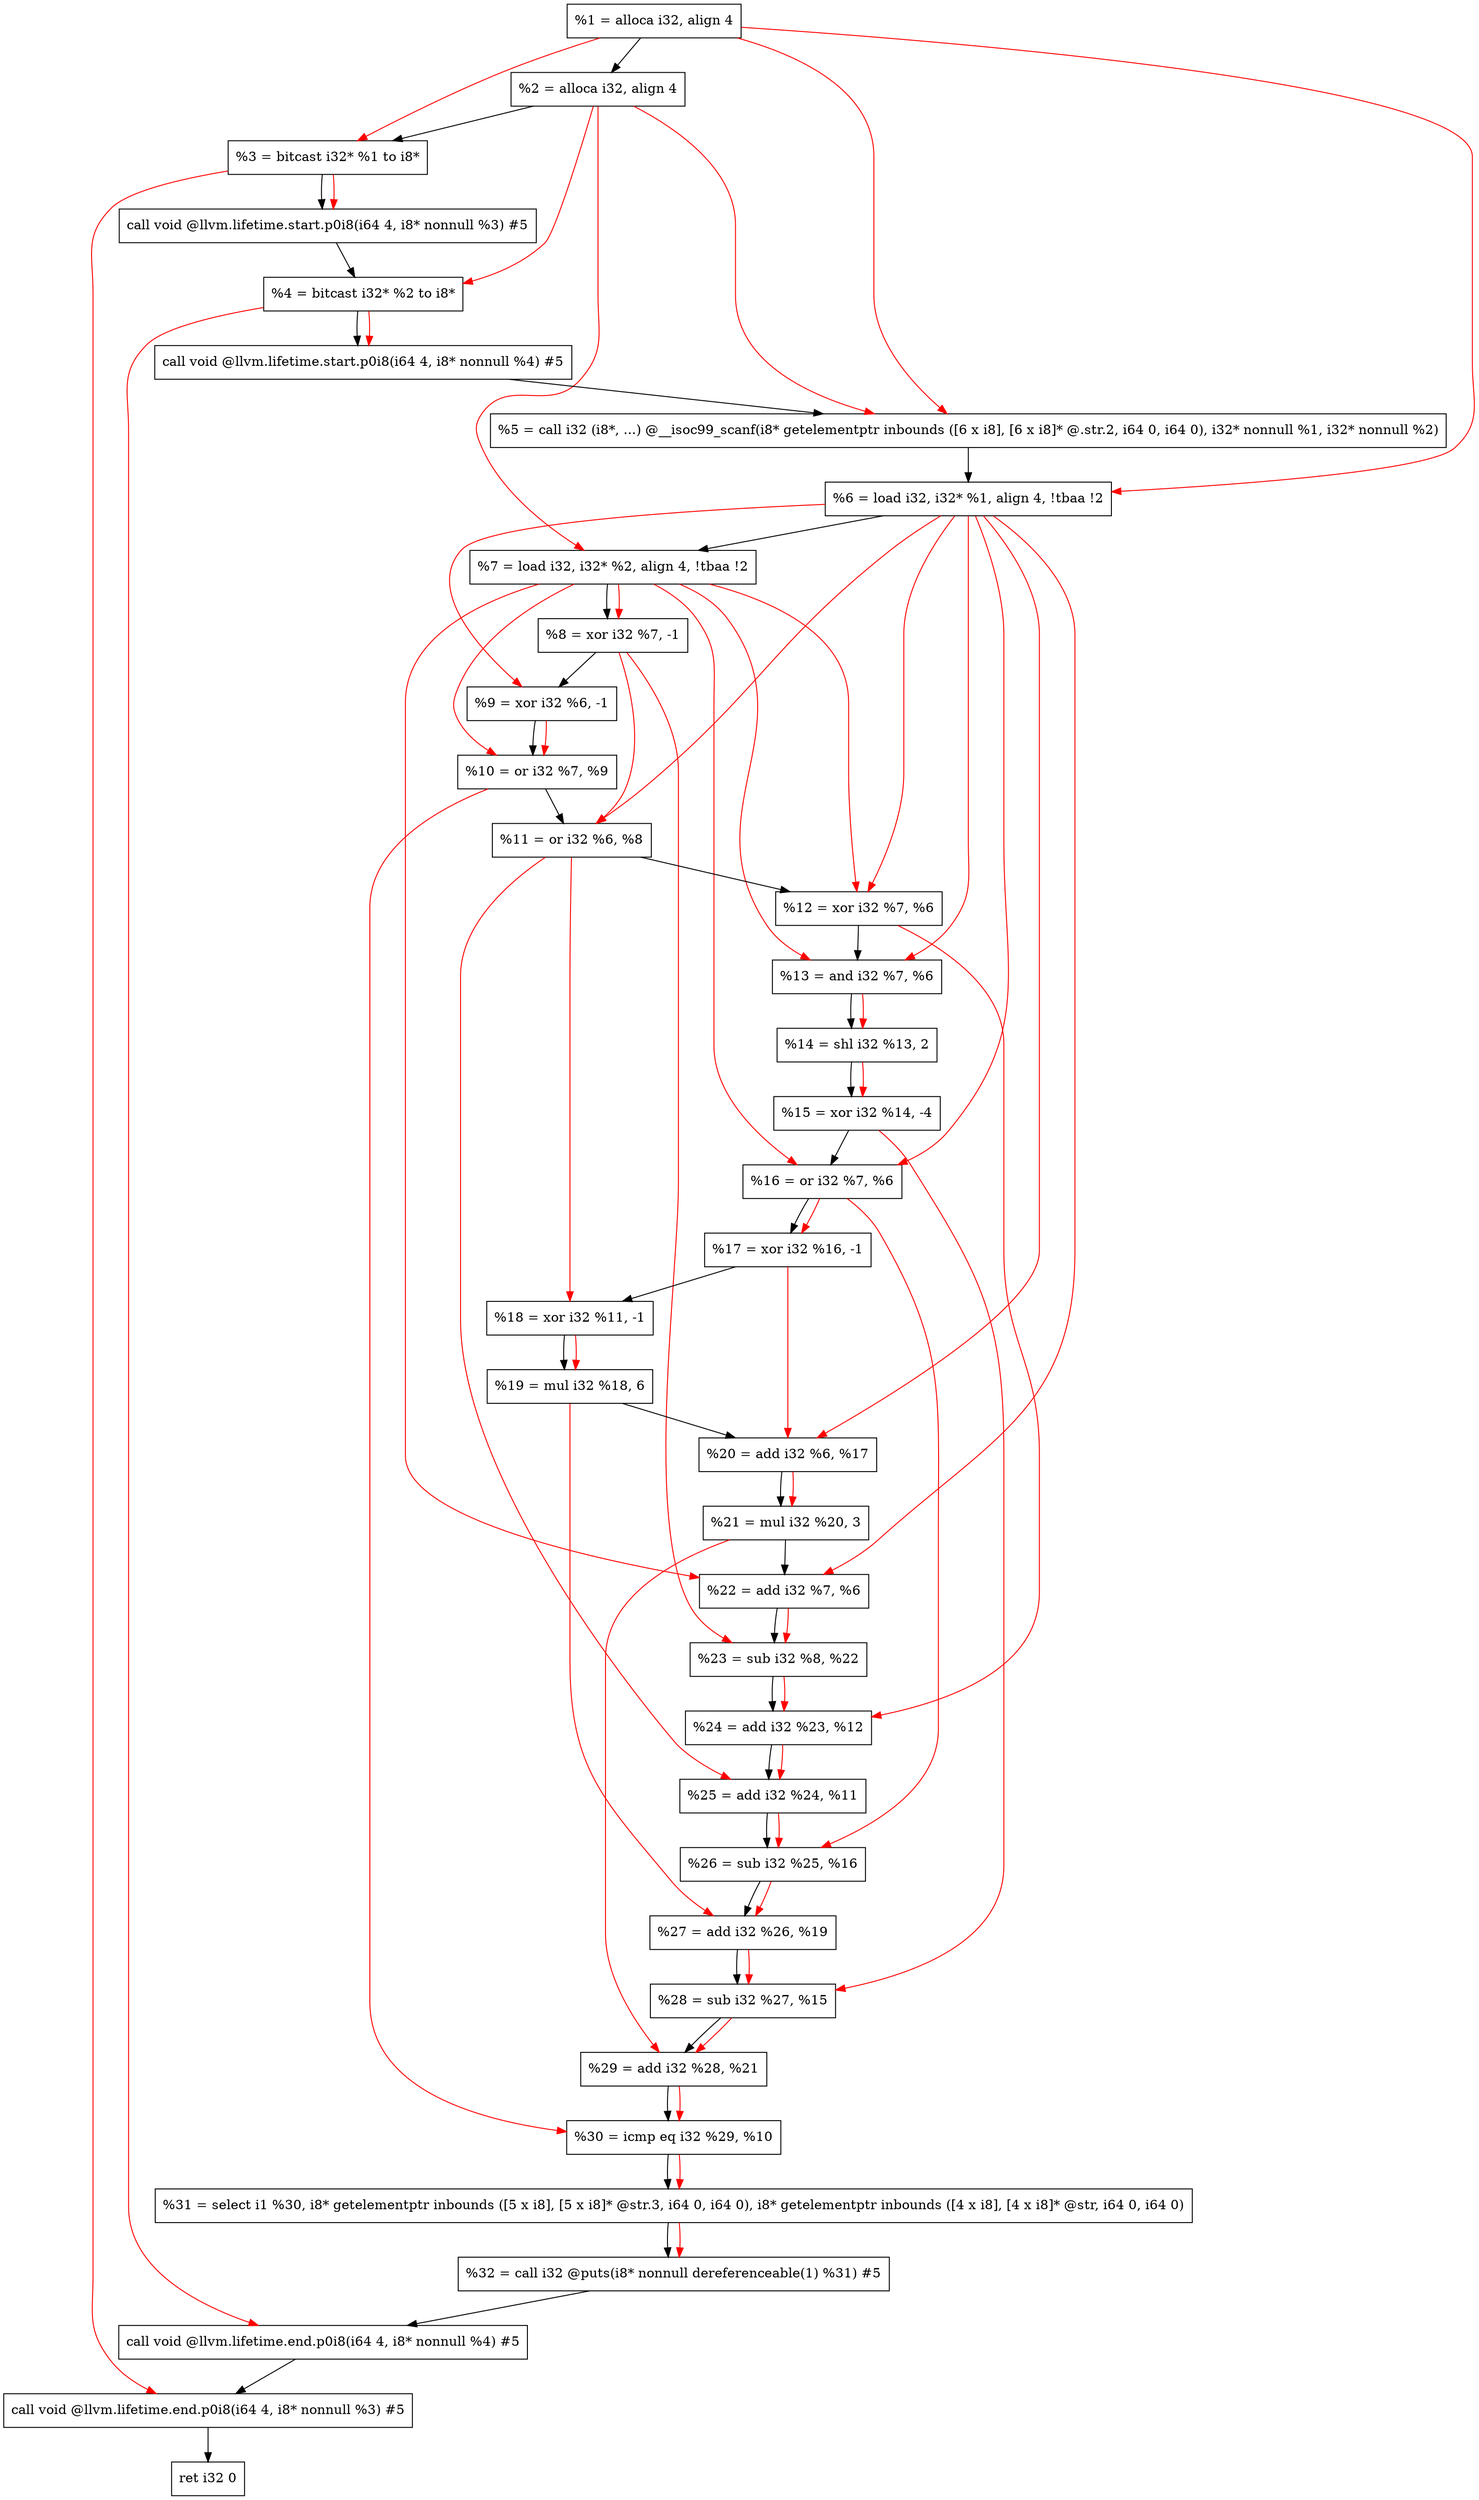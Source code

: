 digraph "DFG for'main' function" {
	Node0x65bc88[shape=record, label="  %1 = alloca i32, align 4"];
	Node0x65bd38[shape=record, label="  %2 = alloca i32, align 4"];
	Node0x65bdc8[shape=record, label="  %3 = bitcast i32* %1 to i8*"];
	Node0x65c228[shape=record, label="  call void @llvm.lifetime.start.p0i8(i64 4, i8* nonnull %3) #5"];
	Node0x65c308[shape=record, label="  %4 = bitcast i32* %2 to i8*"];
	Node0x65c428[shape=record, label="  call void @llvm.lifetime.start.p0i8(i64 4, i8* nonnull %4) #5"];
	Node0x65c660[shape=record, label="  %5 = call i32 (i8*, ...) @__isoc99_scanf(i8* getelementptr inbounds ([6 x i8], [6 x i8]* @.str.2, i64 0, i64 0), i32* nonnull %1, i32* nonnull %2)"];
	Node0x65c718[shape=record, label="  %6 = load i32, i32* %1, align 4, !tbaa !2"];
	Node0x65d688[shape=record, label="  %7 = load i32, i32* %2, align 4, !tbaa !2"];
	Node0x65dd10[shape=record, label="  %8 = xor i32 %7, -1"];
	Node0x65dd80[shape=record, label="  %9 = xor i32 %6, -1"];
	Node0x65ddf0[shape=record, label="  %10 = or i32 %7, %9"];
	Node0x65de60[shape=record, label="  %11 = or i32 %6, %8"];
	Node0x65ded0[shape=record, label="  %12 = xor i32 %7, %6"];
	Node0x65df40[shape=record, label="  %13 = and i32 %7, %6"];
	Node0x65dfb0[shape=record, label="  %14 = shl i32 %13, 2"];
	Node0x65e020[shape=record, label="  %15 = xor i32 %14, -4"];
	Node0x65e090[shape=record, label="  %16 = or i32 %7, %6"];
	Node0x65e100[shape=record, label="  %17 = xor i32 %16, -1"];
	Node0x65e170[shape=record, label="  %18 = xor i32 %11, -1"];
	Node0x65e1e0[shape=record, label="  %19 = mul i32 %18, 6"];
	Node0x65e250[shape=record, label="  %20 = add i32 %6, %17"];
	Node0x65e2c0[shape=record, label="  %21 = mul i32 %20, 3"];
	Node0x65e330[shape=record, label="  %22 = add i32 %7, %6"];
	Node0x65e3a0[shape=record, label="  %23 = sub i32 %8, %22"];
	Node0x65e410[shape=record, label="  %24 = add i32 %23, %12"];
	Node0x65e480[shape=record, label="  %25 = add i32 %24, %11"];
	Node0x65e4f0[shape=record, label="  %26 = sub i32 %25, %16"];
	Node0x65e560[shape=record, label="  %27 = add i32 %26, %19"];
	Node0x65e5d0[shape=record, label="  %28 = sub i32 %27, %15"];
	Node0x65e640[shape=record, label="  %29 = add i32 %28, %21"];
	Node0x65e6b0[shape=record, label="  %30 = icmp eq i32 %29, %10"];
	Node0x5fc9d8[shape=record, label="  %31 = select i1 %30, i8* getelementptr inbounds ([5 x i8], [5 x i8]* @str.3, i64 0, i64 0), i8* getelementptr inbounds ([4 x i8], [4 x i8]* @str, i64 0, i64 0)"];
	Node0x65e740[shape=record, label="  %32 = call i32 @puts(i8* nonnull dereferenceable(1) %31) #5"];
	Node0x65eba8[shape=record, label="  call void @llvm.lifetime.end.p0i8(i64 4, i8* nonnull %4) #5"];
	Node0x65ed08[shape=record, label="  call void @llvm.lifetime.end.p0i8(i64 4, i8* nonnull %3) #5"];
	Node0x65edc8[shape=record, label="  ret i32 0"];
	Node0x65bc88 -> Node0x65bd38;
	Node0x65bd38 -> Node0x65bdc8;
	Node0x65bdc8 -> Node0x65c228;
	Node0x65c228 -> Node0x65c308;
	Node0x65c308 -> Node0x65c428;
	Node0x65c428 -> Node0x65c660;
	Node0x65c660 -> Node0x65c718;
	Node0x65c718 -> Node0x65d688;
	Node0x65d688 -> Node0x65dd10;
	Node0x65dd10 -> Node0x65dd80;
	Node0x65dd80 -> Node0x65ddf0;
	Node0x65ddf0 -> Node0x65de60;
	Node0x65de60 -> Node0x65ded0;
	Node0x65ded0 -> Node0x65df40;
	Node0x65df40 -> Node0x65dfb0;
	Node0x65dfb0 -> Node0x65e020;
	Node0x65e020 -> Node0x65e090;
	Node0x65e090 -> Node0x65e100;
	Node0x65e100 -> Node0x65e170;
	Node0x65e170 -> Node0x65e1e0;
	Node0x65e1e0 -> Node0x65e250;
	Node0x65e250 -> Node0x65e2c0;
	Node0x65e2c0 -> Node0x65e330;
	Node0x65e330 -> Node0x65e3a0;
	Node0x65e3a0 -> Node0x65e410;
	Node0x65e410 -> Node0x65e480;
	Node0x65e480 -> Node0x65e4f0;
	Node0x65e4f0 -> Node0x65e560;
	Node0x65e560 -> Node0x65e5d0;
	Node0x65e5d0 -> Node0x65e640;
	Node0x65e640 -> Node0x65e6b0;
	Node0x65e6b0 -> Node0x5fc9d8;
	Node0x5fc9d8 -> Node0x65e740;
	Node0x65e740 -> Node0x65eba8;
	Node0x65eba8 -> Node0x65ed08;
	Node0x65ed08 -> Node0x65edc8;
edge [color=red]
	Node0x65bc88 -> Node0x65bdc8;
	Node0x65bdc8 -> Node0x65c228;
	Node0x65bd38 -> Node0x65c308;
	Node0x65c308 -> Node0x65c428;
	Node0x65bc88 -> Node0x65c660;
	Node0x65bd38 -> Node0x65c660;
	Node0x65bc88 -> Node0x65c718;
	Node0x65bd38 -> Node0x65d688;
	Node0x65d688 -> Node0x65dd10;
	Node0x65c718 -> Node0x65dd80;
	Node0x65d688 -> Node0x65ddf0;
	Node0x65dd80 -> Node0x65ddf0;
	Node0x65c718 -> Node0x65de60;
	Node0x65dd10 -> Node0x65de60;
	Node0x65d688 -> Node0x65ded0;
	Node0x65c718 -> Node0x65ded0;
	Node0x65d688 -> Node0x65df40;
	Node0x65c718 -> Node0x65df40;
	Node0x65df40 -> Node0x65dfb0;
	Node0x65dfb0 -> Node0x65e020;
	Node0x65d688 -> Node0x65e090;
	Node0x65c718 -> Node0x65e090;
	Node0x65e090 -> Node0x65e100;
	Node0x65de60 -> Node0x65e170;
	Node0x65e170 -> Node0x65e1e0;
	Node0x65c718 -> Node0x65e250;
	Node0x65e100 -> Node0x65e250;
	Node0x65e250 -> Node0x65e2c0;
	Node0x65d688 -> Node0x65e330;
	Node0x65c718 -> Node0x65e330;
	Node0x65dd10 -> Node0x65e3a0;
	Node0x65e330 -> Node0x65e3a0;
	Node0x65e3a0 -> Node0x65e410;
	Node0x65ded0 -> Node0x65e410;
	Node0x65e410 -> Node0x65e480;
	Node0x65de60 -> Node0x65e480;
	Node0x65e480 -> Node0x65e4f0;
	Node0x65e090 -> Node0x65e4f0;
	Node0x65e4f0 -> Node0x65e560;
	Node0x65e1e0 -> Node0x65e560;
	Node0x65e560 -> Node0x65e5d0;
	Node0x65e020 -> Node0x65e5d0;
	Node0x65e5d0 -> Node0x65e640;
	Node0x65e2c0 -> Node0x65e640;
	Node0x65e640 -> Node0x65e6b0;
	Node0x65ddf0 -> Node0x65e6b0;
	Node0x65e6b0 -> Node0x5fc9d8;
	Node0x5fc9d8 -> Node0x65e740;
	Node0x65c308 -> Node0x65eba8;
	Node0x65bdc8 -> Node0x65ed08;
}
